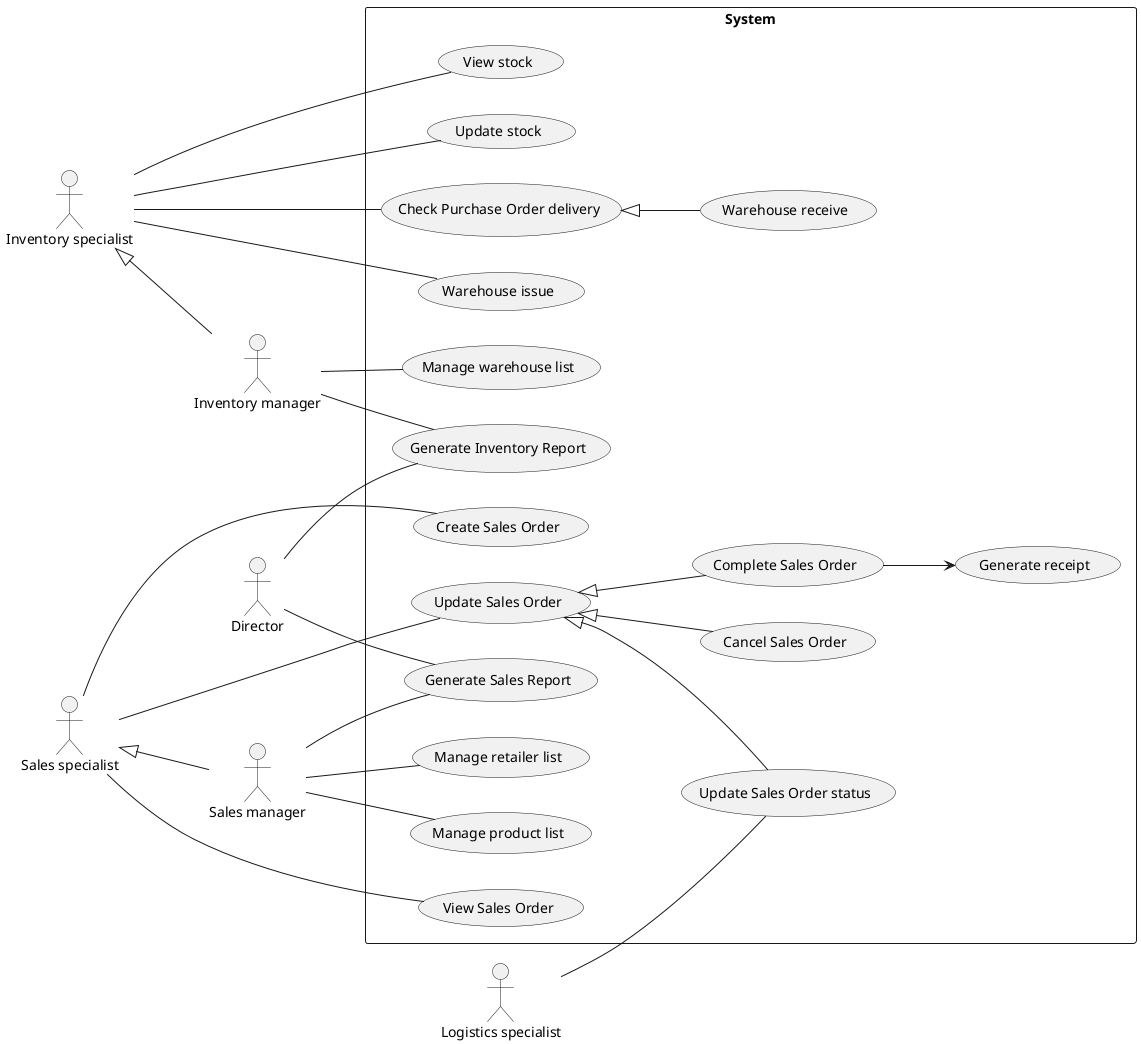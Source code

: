 @startuml Inventory and Sales
left to right direction

:Director: as d

:Inventory manager: as im
:Inventory specialist: as is
is <|-- im

:Sales specialist: as s
:Sales manager: as sm
s <|-- sm

:Logistics specialist: as ls

rectangle System {
    is -- (View stock)
    is -- (Update stock)
    is -- (Check Purchase Order delivery)
    (Check Purchase Order delivery) <|-- (Warehouse receive)
    is -- (Warehouse issue)
    im -- (Manage warehouse list)
    im -- (Generate Inventory Report)
    d -- (Generate Inventory Report)

    s -- (View Sales Order)
    s -- (Create Sales Order)
    s -- (Update Sales Order)
    (Update Sales Order) <|-- (Update Sales Order status)
    (Update Sales Order) <|-- (Cancel Sales Order)
    ls -- (Update Sales Order status)
    (Update Sales Order) <|-- (Complete Sales Order)
    (Complete Sales Order) --> (Generate receipt)
    sm -- (Generate Sales Report)
    d -- (Generate Sales Report)

    sm -- (Manage product list)
    sm -- (Manage retailer list)
}
@enduml